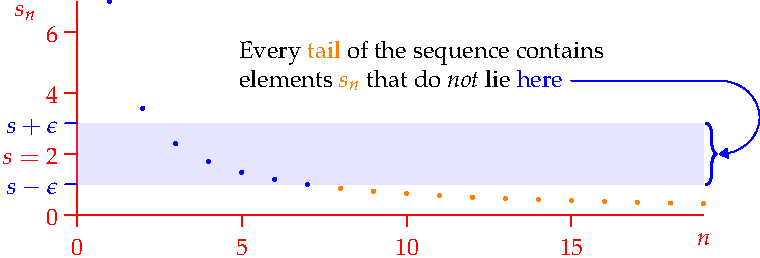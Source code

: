 settings.tex="pdflatex";

texpreamble("\usepackage{amsmath}
\usepackage{amsthm,amssymb}
\usepackage{mathpazo}
\usepackage[svgnames]{xcolor}
");
import graph;

size(380,130,IgnoreAspect);

dotfactor=4;

real f(real n){return 7/n;}

int Max=19;

real ep=1;
//ytick("$s+\epsilon$",2+ep,blue);
//ytick("$s-\epsilon$",2-ep,blue);
path p=(0,2+ep)--(Max,2+ep)--(Max,2-ep)--(0,2-ep)--cycle;
fill(p,lightblue+opacity(0.2));
//("$N$",14,orange);
for(int j=1; j<=7; ++j){
	dot((j,f(j)),blue);
	}
for(int j=7+1; j<=Max; ++j){
	dot((j,f(j)),orange);
	}

xaxis(0,Max,red,RightTicks(new real[]{0,5,10,15}));
yaxis("$s_n$",0,7,red,LeftTicks(new real[]{0,4,6}));
ytick(Label("$s=2$",align=W),2,W,red);
ytick(Label("$s+\epsilon$",align=W),3,W,blue);
ytick(Label("$s-\epsilon$",align=W),1,W,blue);
labelx("$n$",Max,S,red);


label("\parbox{6.5cm}{Every \textcolor{orange}{tail} of the sequence contains\\ elements $\textcolor{orange}{s_n}$ that do \emph{not} lie \textcolor{blue}{here}}",(Max/2+1,4.9));

path ar=shift(Max+0.5,3.2)*xscale(2)*yscale(2)*reverse(arc((0,0),0.6,-90,90));

path p=brace((0,0),(2,0),0.3);
draw(shift((Max+0.1,3))*rotate(-90,(0,0))*p,linewidth(1)+blue);

draw((15,4.4){E}--(Max+0.5,4.4){E}--ar,blue,ArcArrow);

//draw((4.2,4.25)..(10,0.5)..(14-0.4,-0.4),orange,Arrow);
